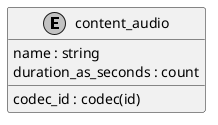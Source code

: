 @startuml uml
skinparam monochrome true

entity content_audio {
  name : string
  codec_id : codec(id)
  duration_as_seconds : count
}

@enduml

